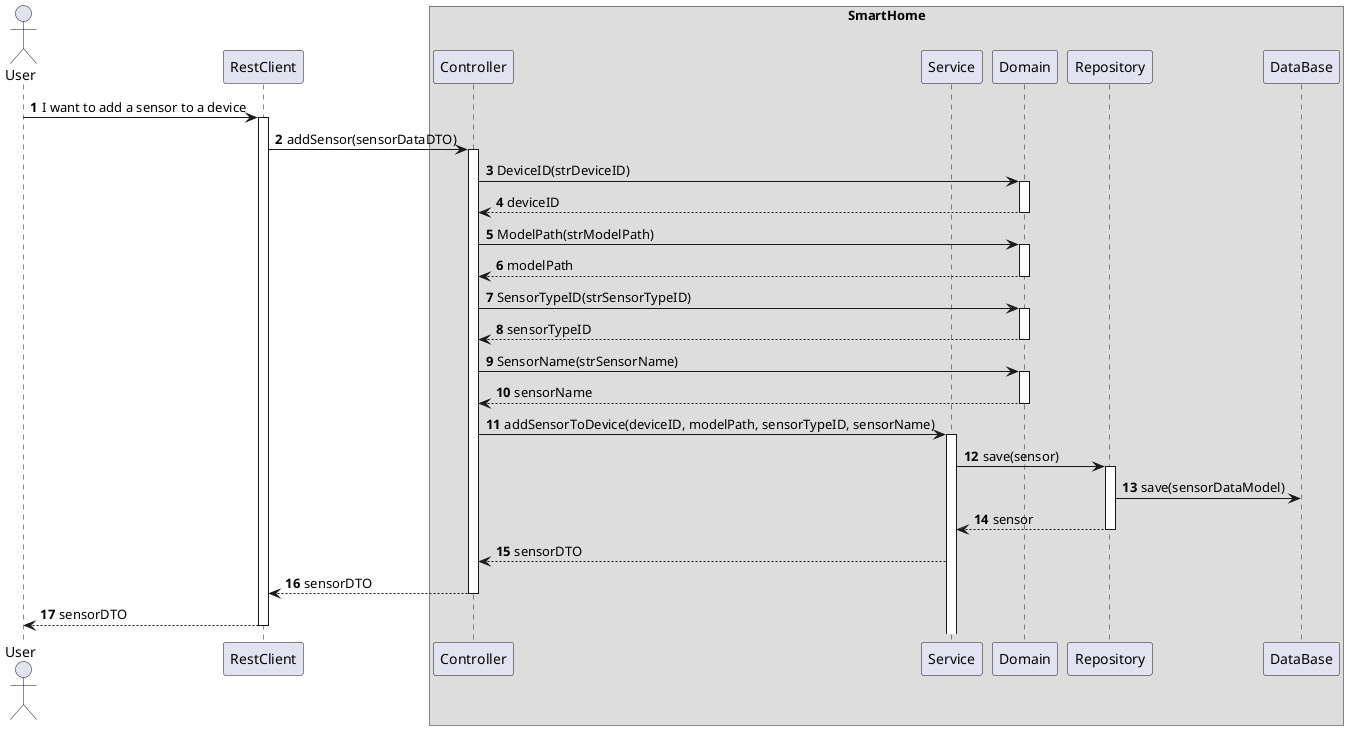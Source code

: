 @startuml
'https://plantuml.com/sequence-diagram
!pragma layout smetana

autonumber

actor "User" as User
participant "RestClient" as RC

box "SmartHome"
    participant "Controller" as CTRL
    participant "Service" as SV
    participant "Domain" as DM
    participant "Repository" as RP
    participant "DataBase" as BD
end box

User -> RC : I want to add a sensor to a device
activate RC

RC -> CTRL : addSensor(sensorDataDTO)
activate CTRL

CTRL -> DM : DeviceID(strDeviceID)
activate DM

DM --> CTRL : deviceID
deactivate DM

CTRL -> DM : ModelPath(strModelPath)
activate DM

DM --> CTRL : modelPath
deactivate DM

CTRL -> DM : SensorTypeID(strSensorTypeID)
activate DM

DM --> CTRL : sensorTypeID
deactivate DM

CTRL -> DM : SensorName(strSensorName)
activate DM

DM --> CTRL : sensorName
deactivate DM

CTRL -> SV : addSensorToDevice(deviceID, modelPath, sensorTypeID, sensorName)
activate SV

SV -> RP : save(sensor)
activate RP

RP -> BD : save(sensorDataModel)

RP --> SV : sensor
deactivate RP

SV --> CTRL : sensorDTO

CTRL --> RC : sensorDTO
deactivate CTRL

RC --> User : sensorDTO
deactivate RC


@enduml